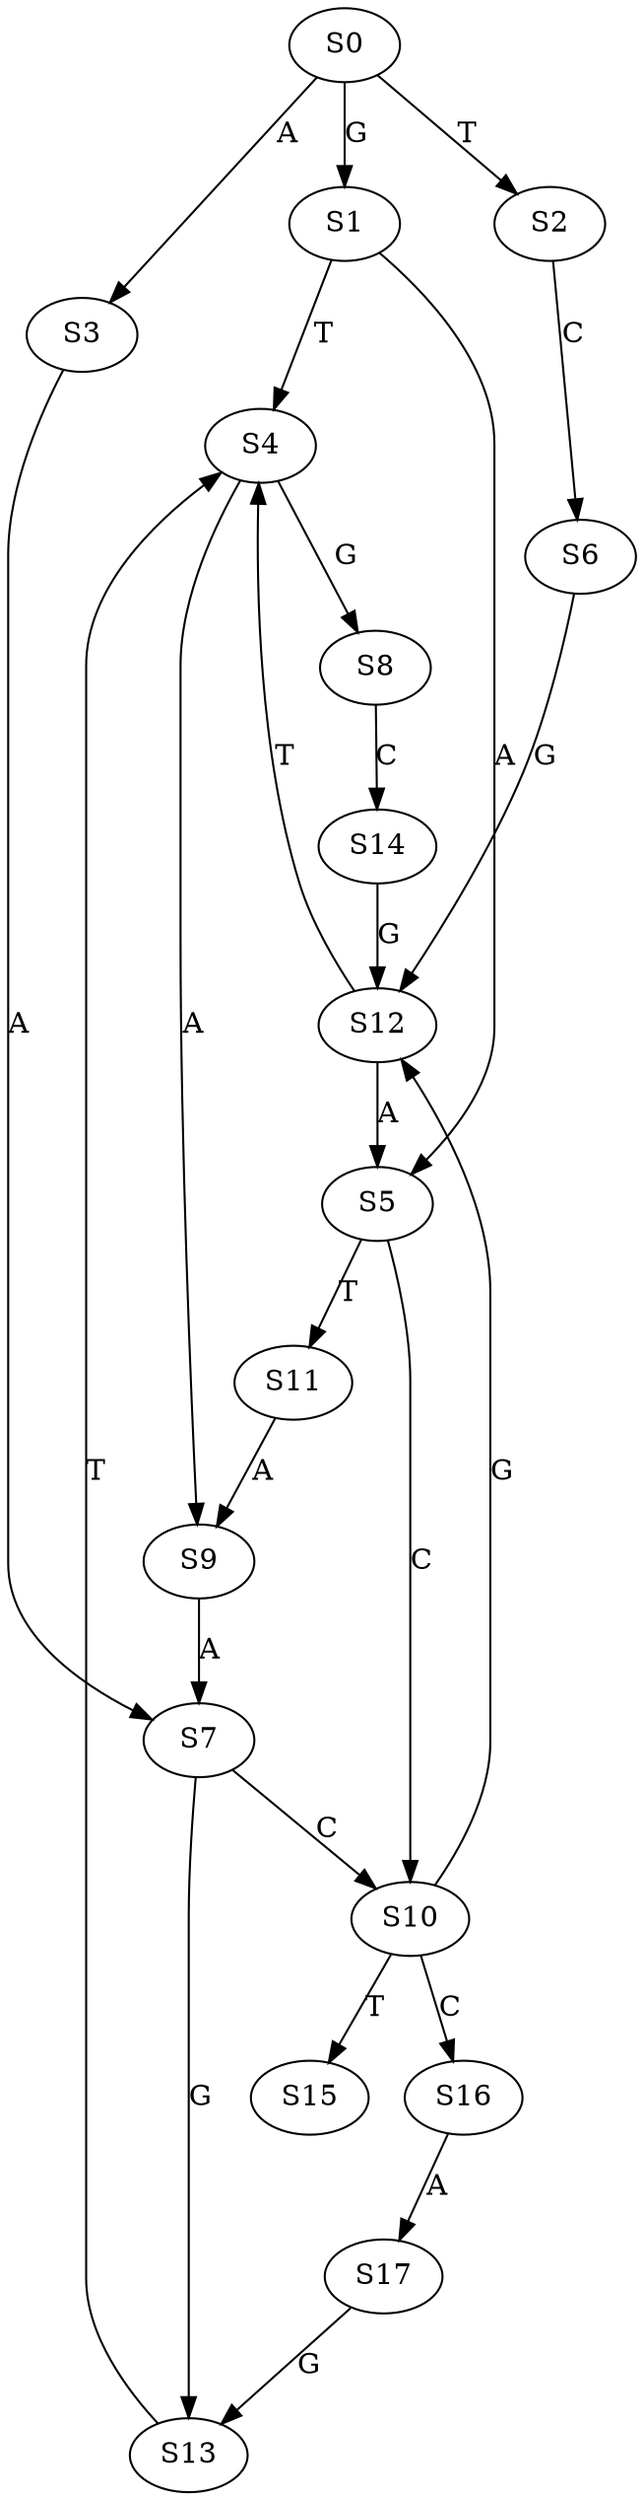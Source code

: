 strict digraph  {
	S0 -> S1 [ label = G ];
	S0 -> S2 [ label = T ];
	S0 -> S3 [ label = A ];
	S1 -> S4 [ label = T ];
	S1 -> S5 [ label = A ];
	S2 -> S6 [ label = C ];
	S3 -> S7 [ label = A ];
	S4 -> S8 [ label = G ];
	S4 -> S9 [ label = A ];
	S5 -> S10 [ label = C ];
	S5 -> S11 [ label = T ];
	S6 -> S12 [ label = G ];
	S7 -> S13 [ label = G ];
	S7 -> S10 [ label = C ];
	S8 -> S14 [ label = C ];
	S9 -> S7 [ label = A ];
	S10 -> S15 [ label = T ];
	S10 -> S12 [ label = G ];
	S10 -> S16 [ label = C ];
	S11 -> S9 [ label = A ];
	S12 -> S5 [ label = A ];
	S12 -> S4 [ label = T ];
	S13 -> S4 [ label = T ];
	S14 -> S12 [ label = G ];
	S16 -> S17 [ label = A ];
	S17 -> S13 [ label = G ];
}
